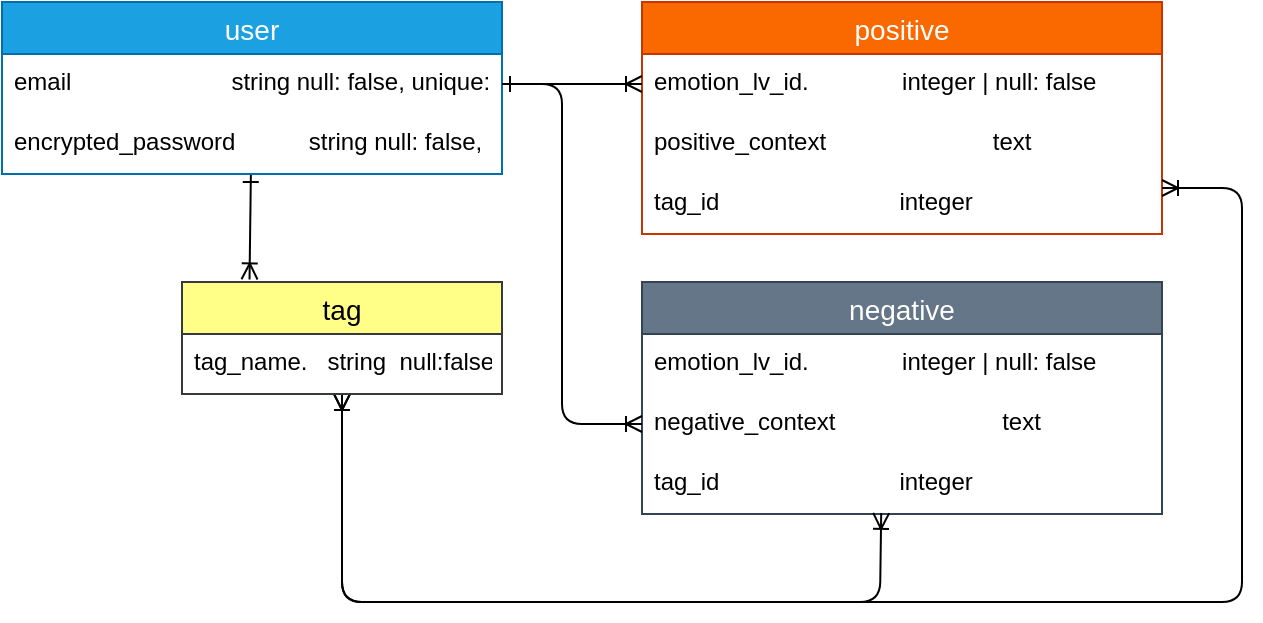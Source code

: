 <mxfile>
    <diagram id="olszhcWbkS4gKS0_RouL" name="ページ1">
        <mxGraphModel dx="557" dy="342" grid="1" gridSize="10" guides="1" tooltips="1" connect="1" arrows="1" fold="1" page="1" pageScale="1" pageWidth="827" pageHeight="1169" math="0" shadow="0">
            <root>
                <mxCell id="0"/>
                <mxCell id="1" parent="0"/>
                <mxCell id="33" style="edgeStyle=none;html=1;entryX=0.211;entryY=-0.023;entryDx=0;entryDy=0;entryPerimeter=0;fontColor=#000000;startArrow=ERone;startFill=0;endArrow=ERoneToMany;endFill=0;" parent="1" source="5" target="20" edge="1">
                    <mxGeometry relative="1" as="geometry"/>
                </mxCell>
                <mxCell id="5" value="user" style="swimlane;fontStyle=0;childLayout=stackLayout;horizontal=1;startSize=26;horizontalStack=0;resizeParent=1;resizeParentMax=0;resizeLast=0;collapsible=1;marginBottom=0;align=center;fontSize=14;fillColor=#1ba1e2;fontColor=#ffffff;strokeColor=#006EAF;fillStyle=solid;swimlaneFillColor=#FFFFFF;" parent="1" vertex="1">
                    <mxGeometry x="60" y="130" width="250" height="86" as="geometry"/>
                </mxCell>
                <mxCell id="6" value="email                        string null: false, unique: true" style="text;strokeColor=none;fillColor=none;spacingLeft=4;spacingRight=4;overflow=hidden;rotatable=0;points=[[0,0.5],[1,0.5]];portConstraint=eastwest;fontSize=12;fontColor=#000000;" parent="5" vertex="1">
                    <mxGeometry y="26" width="250" height="30" as="geometry"/>
                </mxCell>
                <mxCell id="7" value="encrypted_password           string null: false," style="text;strokeColor=none;fillColor=none;spacingLeft=4;spacingRight=4;overflow=hidden;rotatable=0;points=[[0,0.5],[1,0.5]];portConstraint=eastwest;fontSize=12;fontColor=#000000;" parent="5" vertex="1">
                    <mxGeometry y="56" width="250" height="30" as="geometry"/>
                </mxCell>
                <mxCell id="9" value="positive" style="swimlane;fontStyle=0;childLayout=stackLayout;horizontal=1;startSize=26;horizontalStack=0;resizeParent=1;resizeParentMax=0;resizeLast=0;collapsible=1;marginBottom=0;align=center;fontSize=14;fillStyle=solid;fontColor=#FFFFFF;fillColor=#fa6800;strokeColor=#C73500;swimlaneFillColor=#FFFFFF;" parent="1" vertex="1">
                    <mxGeometry x="380" y="130" width="260" height="116" as="geometry"/>
                </mxCell>
                <mxCell id="10" value="emotion_lv_id.              integer | null: false" style="text;strokeColor=none;fillColor=none;spacingLeft=4;spacingRight=4;overflow=hidden;rotatable=0;points=[[0,0.5],[1,0.5]];portConstraint=eastwest;fontSize=12;fillStyle=solid;fontColor=#000000;" parent="9" vertex="1">
                    <mxGeometry y="26" width="260" height="30" as="geometry"/>
                </mxCell>
                <mxCell id="11" value="positive_context                         text" style="text;strokeColor=none;fillColor=none;spacingLeft=4;spacingRight=4;overflow=hidden;rotatable=0;points=[[0,0.5],[1,0.5]];portConstraint=eastwest;fontSize=12;fillStyle=solid;fontColor=#000000;" parent="9" vertex="1">
                    <mxGeometry y="56" width="260" height="30" as="geometry"/>
                </mxCell>
                <mxCell id="12" value="tag_id                           integer " style="text;strokeColor=none;fillColor=none;spacingLeft=4;spacingRight=4;overflow=hidden;rotatable=0;points=[[0,0.5],[1,0.5]];portConstraint=eastwest;fontSize=12;fillStyle=solid;fontColor=#000000;" parent="9" vertex="1">
                    <mxGeometry y="86" width="260" height="30" as="geometry"/>
                </mxCell>
                <mxCell id="13" value="negative" style="swimlane;fontStyle=0;childLayout=stackLayout;horizontal=1;startSize=26;horizontalStack=0;resizeParent=1;resizeParentMax=0;resizeLast=0;collapsible=1;marginBottom=0;align=center;fontSize=14;fillStyle=solid;fontColor=#ffffff;fillColor=#647687;strokeColor=#314354;swimlaneFillColor=#FFFFFF;" parent="1" vertex="1">
                    <mxGeometry x="380" y="270" width="260" height="116" as="geometry"/>
                </mxCell>
                <mxCell id="14" value="emotion_lv_id.              integer | null: false" style="text;strokeColor=none;fillColor=none;spacingLeft=4;spacingRight=4;overflow=hidden;rotatable=0;points=[[0,0.5],[1,0.5]];portConstraint=eastwest;fontSize=12;fillStyle=solid;fontColor=#000000;" parent="13" vertex="1">
                    <mxGeometry y="26" width="260" height="30" as="geometry"/>
                </mxCell>
                <mxCell id="15" value="negative_context                         text" style="text;strokeColor=none;fillColor=none;spacingLeft=4;spacingRight=4;overflow=hidden;rotatable=0;points=[[0,0.5],[1,0.5]];portConstraint=eastwest;fontSize=12;fillStyle=solid;fontColor=#000000;" parent="13" vertex="1">
                    <mxGeometry y="56" width="260" height="30" as="geometry"/>
                </mxCell>
                <mxCell id="16" value="tag_id                           integer " style="text;strokeColor=none;fillColor=none;spacingLeft=4;spacingRight=4;overflow=hidden;rotatable=0;points=[[0,0.5],[1,0.5]];portConstraint=eastwest;fontSize=12;fillStyle=solid;fontColor=#000000;" parent="13" vertex="1">
                    <mxGeometry y="86" width="260" height="30" as="geometry"/>
                </mxCell>
                <mxCell id="29" style="edgeStyle=none;html=1;entryX=0.46;entryY=0.983;entryDx=0;entryDy=0;entryPerimeter=0;fontColor=#000000;startArrow=ERoneToMany;startFill=0;endArrow=ERoneToMany;endFill=0;" parent="1" source="20" target="16" edge="1">
                    <mxGeometry relative="1" as="geometry">
                        <Array as="points">
                            <mxPoint x="230" y="430"/>
                            <mxPoint x="499" y="430"/>
                        </Array>
                    </mxGeometry>
                </mxCell>
                <mxCell id="30" style="edgeStyle=none;html=1;fontColor=#000000;endArrow=ERoneToMany;endFill=0;startArrow=ERoneToMany;startFill=0;" parent="1" source="20" edge="1">
                    <mxGeometry relative="1" as="geometry">
                        <mxPoint x="640" y="223" as="targetPoint"/>
                        <Array as="points">
                            <mxPoint x="230" y="430"/>
                            <mxPoint x="680" y="430"/>
                            <mxPoint x="680" y="223"/>
                        </Array>
                    </mxGeometry>
                </mxCell>
                <mxCell id="20" value="tag" style="swimlane;fontStyle=0;childLayout=stackLayout;horizontal=1;startSize=26;horizontalStack=0;resizeParent=1;resizeParentMax=0;resizeLast=0;collapsible=1;marginBottom=0;align=center;fontSize=14;fillStyle=solid;fillColor=#ffff88;strokeColor=#36393d;fontColor=#000000;labelBorderColor=none;labelBackgroundColor=none;swimlaneFillColor=#FFFFFF;" parent="1" vertex="1">
                    <mxGeometry x="150" y="270" width="160" height="56" as="geometry"/>
                </mxCell>
                <mxCell id="21" value="tag_name.   string  null:false" style="text;strokeColor=none;fillColor=none;spacingLeft=4;spacingRight=4;overflow=hidden;rotatable=0;points=[[0,0.5],[1,0.5]];portConstraint=eastwest;fontSize=12;fillStyle=solid;fontColor=#000000;" parent="20" vertex="1">
                    <mxGeometry y="26" width="160" height="30" as="geometry"/>
                </mxCell>
                <mxCell id="31" style="edgeStyle=none;html=1;entryX=0;entryY=0.5;entryDx=0;entryDy=0;fontColor=#000000;startArrow=ERone;startFill=0;endArrow=ERoneToMany;endFill=0;" parent="1" source="6" target="10" edge="1">
                    <mxGeometry relative="1" as="geometry"/>
                </mxCell>
                <mxCell id="32" style="edgeStyle=none;html=1;exitX=1;exitY=0.5;exitDx=0;exitDy=0;entryX=0;entryY=0.5;entryDx=0;entryDy=0;fontColor=#000000;endArrow=ERoneToMany;endFill=0;" parent="1" source="6" target="15" edge="1">
                    <mxGeometry relative="1" as="geometry">
                        <Array as="points">
                            <mxPoint x="340" y="171"/>
                            <mxPoint x="340" y="341"/>
                        </Array>
                    </mxGeometry>
                </mxCell>
            </root>
        </mxGraphModel>
    </diagram>
</mxfile>